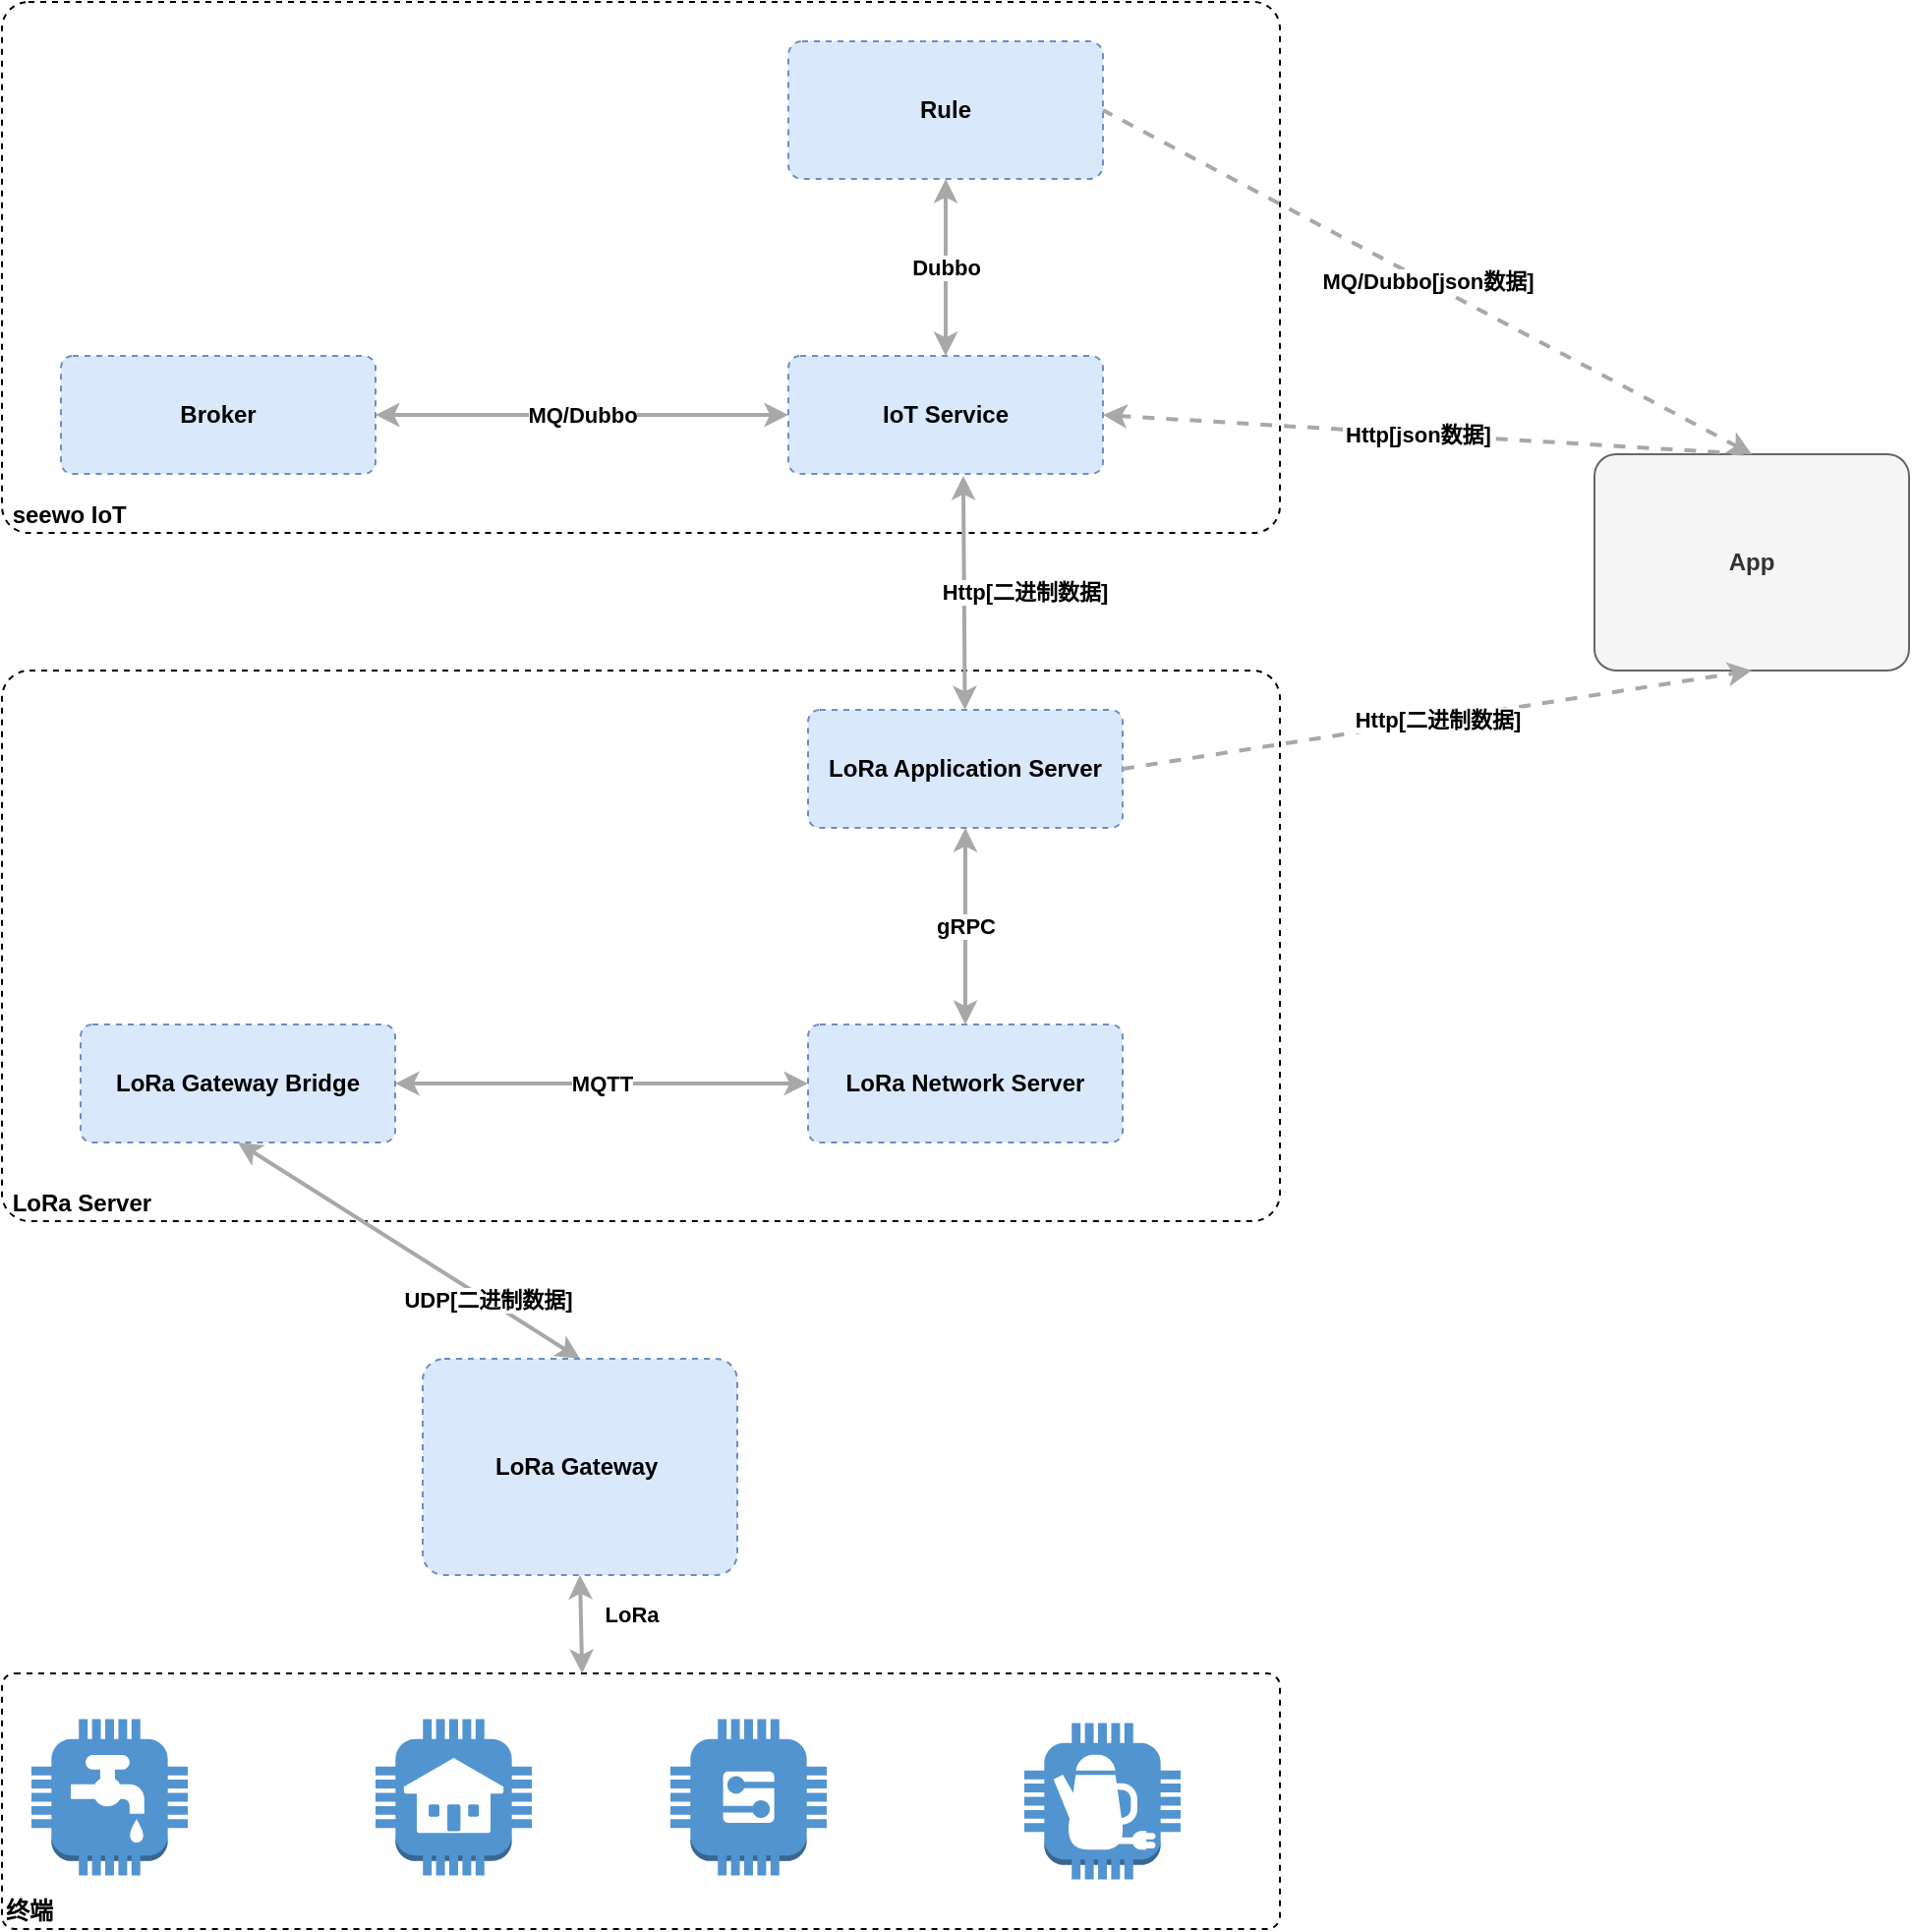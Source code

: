 <mxfile version="14.4.3" type="github">
  <diagram id="prtHgNgQTEPvFCAcTncT" name="Page-1">
    <mxGraphModel dx="845" dy="533" grid="1" gridSize="10" guides="1" tooltips="1" connect="1" arrows="1" fold="1" page="1" pageScale="1" pageWidth="827" pageHeight="1169" math="0" shadow="0">
      <root>
        <mxCell id="0" />
        <mxCell id="1" parent="0" />
        <mxCell id="nQnoEyGICxjIxf7FkVJl-16" value="&lt;div style=&quot;text-align: left&quot;&gt;&lt;b style=&quot;text-align: center&quot;&gt;&amp;nbsp;LoRa Server&lt;/b&gt;&lt;br&gt;&lt;/div&gt;" style="rounded=1;whiteSpace=wrap;html=1;labelBackgroundColor=none;fillColor=#ffffff;fontColor=#000000;align=left;arcSize=5;strokeColor=#000000;verticalAlign=bottom;points=[[0.25,0,0],[0.5,0,0],[0.75,0,0],[1,0.25,0],[1,0.5,0],[1,0.75,0],[0.75,1,0],[0.5,1,0],[0.25,1,0],[0,0.75,0],[0,0.5,0],[0,0.25,0]];dashed=1;" parent="1" vertex="1">
          <mxGeometry x="40" y="680" width="650" height="280" as="geometry" />
        </mxCell>
        <mxCell id="nQnoEyGICxjIxf7FkVJl-22" value="&lt;b&gt;LoRa Application Server&lt;br&gt;&lt;/b&gt;" style="rounded=1;whiteSpace=wrap;html=1;labelBackgroundColor=none;fillColor=#dae8fc;fontColor=#000000;align=center;arcSize=10;strokeColor=#6c8ebf;points=[[0.25,0,0],[0.5,0,0],[0.75,0,0],[1,0.25,0],[1,0.5,0],[1,0.75,0],[0.75,1,0],[0.5,1,0],[0.25,1,0],[0,0.75,0],[0,0.5,0],[0,0.25,0]];dashed=1;" parent="1" vertex="1">
          <mxGeometry x="450" y="700" width="160" height="60" as="geometry" />
        </mxCell>
        <mxCell id="nQnoEyGICxjIxf7FkVJl-23" value="&lt;b&gt;LoRa Network Server&lt;/b&gt;" style="rounded=1;whiteSpace=wrap;html=1;labelBackgroundColor=none;fillColor=#dae8fc;fontColor=#000000;align=center;arcSize=10;strokeColor=#6c8ebf;points=[[0.25,0,0],[0.5,0,0],[0.75,0,0],[1,0.25,0],[1,0.5,0],[1,0.75,0],[0.75,1,0],[0.5,1,0],[0.25,1,0],[0,0.75,0],[0,0.5,0],[0,0.25,0]];dashed=1;" parent="1" vertex="1">
          <mxGeometry x="450" y="860" width="160" height="60" as="geometry" />
        </mxCell>
        <mxCell id="nQnoEyGICxjIxf7FkVJl-25" value="&lt;b&gt;App&lt;/b&gt;" style="rounded=1;whiteSpace=wrap;html=1;labelBackgroundColor=none;fillColor=#f5f5f5;fontColor=#333333;align=center;arcSize=10;strokeColor=#666666;points=[[0.25,0,0],[0.5,0,0],[0.75,0,0],[1,0.25,0],[1,0.5,0],[1,0.75,0],[0.75,1,0],[0.5,1,0],[0.25,1,0],[0,0.75,0],[0,0.5,0],[0,0.25,0]];" parent="1" vertex="1">
          <mxGeometry x="850" y="570" width="160" height="110.0" as="geometry" />
        </mxCell>
        <mxCell id="nQnoEyGICxjIxf7FkVJl-30" value="&lt;div style=&quot;text-align: left&quot;&gt;&lt;div style=&quot;text-align: center&quot;&gt;&lt;b&gt;gRPC&lt;/b&gt;&lt;/div&gt;&lt;/div&gt;" style="edgeStyle=none;rounded=0;html=1;jettySize=auto;orthogonalLoop=1;strokeColor=#A8A8A8;strokeWidth=2;fontColor=#000000;jumpStyle=none;exitX=0.5;exitY=1;exitDx=0;exitDy=0;exitPerimeter=0;startArrow=classic;startFill=1;" parent="1" source="nQnoEyGICxjIxf7FkVJl-22" target="nQnoEyGICxjIxf7FkVJl-23" edge="1">
          <mxGeometry width="200" relative="1" as="geometry">
            <mxPoint x="385.53" y="750" as="sourcePoint" />
            <mxPoint x="500" y="870" as="targetPoint" />
          </mxGeometry>
        </mxCell>
        <mxCell id="nQnoEyGICxjIxf7FkVJl-31" value="&lt;div style=&quot;text-align: left&quot;&gt;&lt;div style=&quot;text-align: center&quot;&gt;&lt;b&gt;MQTT&lt;/b&gt;&lt;/div&gt;&lt;/div&gt;" style="edgeStyle=none;rounded=0;html=1;jettySize=auto;orthogonalLoop=1;strokeColor=#A8A8A8;strokeWidth=2;fontColor=#000000;jumpStyle=none;exitX=0;exitY=0.5;exitDx=0;exitDy=0;exitPerimeter=0;startArrow=classic;startFill=1;entryX=1;entryY=0.5;entryDx=0;entryDy=0;entryPerimeter=0;" parent="1" source="nQnoEyGICxjIxf7FkVJl-23" target="dtYK3EFexsv6tl9zOkRL-7" edge="1">
          <mxGeometry width="200" relative="1" as="geometry">
            <mxPoint x="410" y="850" as="sourcePoint" />
            <mxPoint x="240" y="915" as="targetPoint" />
          </mxGeometry>
        </mxCell>
        <mxCell id="nQnoEyGICxjIxf7FkVJl-32" value="&lt;div style=&quot;text-align: left&quot;&gt;&lt;div style=&quot;text-align: center&quot;&gt;&lt;b&gt;Http[二进制数据]&lt;/b&gt;&lt;/div&gt;&lt;/div&gt;" style="edgeStyle=none;rounded=0;html=1;entryX=0.5;entryY=1;jettySize=auto;orthogonalLoop=1;strokeColor=#A8A8A8;strokeWidth=2;fontColor=#000000;jumpStyle=none;dashed=1;entryDx=0;entryDy=0;entryPerimeter=0;exitX=1;exitY=0.5;exitDx=0;exitDy=0;exitPerimeter=0;" parent="1" source="nQnoEyGICxjIxf7FkVJl-22" target="nQnoEyGICxjIxf7FkVJl-25" edge="1">
          <mxGeometry width="200" relative="1" as="geometry">
            <mxPoint x="600" y="1040" as="sourcePoint" />
            <mxPoint x="800" y="1030" as="targetPoint" />
          </mxGeometry>
        </mxCell>
        <mxCell id="dtYK3EFexsv6tl9zOkRL-1" value="&lt;div style=&quot;text-align: left&quot;&gt;&lt;b style=&quot;text-align: center&quot;&gt;终端&lt;/b&gt;&lt;br&gt;&lt;/div&gt;" style="rounded=1;whiteSpace=wrap;html=1;labelBackgroundColor=none;fillColor=#ffffff;fontColor=#000000;align=left;arcSize=5;strokeColor=#000000;verticalAlign=bottom;points=[[0.25,0,0],[0.5,0,0],[0.75,0,0],[1,0.25,0],[1,0.5,0],[1,0.75,0],[0.75,1,0],[0.5,1,0],[0.25,1,0],[0,0.75,0],[0,0.5,0],[0,0.25,0]];dashed=1;" vertex="1" parent="1">
          <mxGeometry x="40" y="1190" width="650" height="130" as="geometry" />
        </mxCell>
        <mxCell id="dtYK3EFexsv6tl9zOkRL-2" value="" style="outlineConnect=0;dashed=0;verticalLabelPosition=bottom;verticalAlign=top;align=center;html=1;shape=mxgraph.aws3.utility;fillColor=#5294CF;gradientColor=none;" vertex="1" parent="1">
          <mxGeometry x="55" y="1213.25" width="79.5" height="79.5" as="geometry" />
        </mxCell>
        <mxCell id="dtYK3EFexsv6tl9zOkRL-3" value="" style="outlineConnect=0;dashed=0;verticalLabelPosition=bottom;verticalAlign=top;align=center;html=1;shape=mxgraph.aws3.house;fillColor=#5294CF;gradientColor=none;" vertex="1" parent="1">
          <mxGeometry x="230" y="1213.25" width="79.5" height="79.5" as="geometry" />
        </mxCell>
        <mxCell id="dtYK3EFexsv6tl9zOkRL-4" value="" style="outlineConnect=0;dashed=0;verticalLabelPosition=bottom;verticalAlign=top;align=center;html=1;shape=mxgraph.aws3.generic;fillColor=#5294CF;gradientColor=none;" vertex="1" parent="1">
          <mxGeometry x="380" y="1213.25" width="79.5" height="79.5" as="geometry" />
        </mxCell>
        <mxCell id="dtYK3EFexsv6tl9zOkRL-6" value="" style="outlineConnect=0;dashed=0;verticalLabelPosition=bottom;verticalAlign=top;align=center;html=1;shape=mxgraph.aws3.coffee_pot;fillColor=#5294CF;gradientColor=none;" vertex="1" parent="1">
          <mxGeometry x="560" y="1215.25" width="79.5" height="79.5" as="geometry" />
        </mxCell>
        <mxCell id="dtYK3EFexsv6tl9zOkRL-7" value="&lt;b&gt;LoRa Gateway Bridge&lt;/b&gt;" style="rounded=1;whiteSpace=wrap;html=1;labelBackgroundColor=none;fillColor=#dae8fc;fontColor=#000000;align=center;arcSize=10;strokeColor=#6c8ebf;points=[[0.25,0,0],[0.5,0,0],[0.75,0,0],[1,0.25,0],[1,0.5,0],[1,0.75,0],[0.75,1,0],[0.5,1,0],[0.25,1,0],[0,0.75,0],[0,0.5,0],[0,0.25,0]];dashed=1;" vertex="1" parent="1">
          <mxGeometry x="80" y="860" width="160" height="60" as="geometry" />
        </mxCell>
        <mxCell id="dtYK3EFexsv6tl9zOkRL-8" value="&lt;div style=&quot;text-align: left&quot;&gt;&lt;b style=&quot;text-align: center&quot;&gt;&amp;nbsp;seewo IoT&lt;/b&gt;&lt;br&gt;&lt;/div&gt;" style="rounded=1;whiteSpace=wrap;html=1;labelBackgroundColor=none;fillColor=#ffffff;fontColor=#000000;align=left;arcSize=5;strokeColor=#000000;verticalAlign=bottom;points=[[0.25,0,0],[0.5,0,0],[0.75,0,0],[1,0.25,0],[1,0.5,0],[1,0.75,0],[0.75,1,0],[0.5,1,0],[0.25,1,0],[0,0.75,0],[0,0.5,0],[0,0.25,0]];dashed=1;" vertex="1" parent="1">
          <mxGeometry x="40" y="340" width="650" height="270" as="geometry" />
        </mxCell>
        <mxCell id="dtYK3EFexsv6tl9zOkRL-15" value="&lt;b&gt;Rule&lt;br&gt;&lt;/b&gt;" style="rounded=1;whiteSpace=wrap;html=1;labelBackgroundColor=none;fillColor=#dae8fc;fontColor=#000000;align=center;arcSize=10;strokeColor=#6c8ebf;points=[[0.25,0,0],[0.5,0,0],[0.75,0,0],[1,0.25,0],[1,0.5,0],[1,0.75,0],[0.75,1,0],[0.5,1,0],[0.25,1,0],[0,0.75,0],[0,0.5,0],[0,0.25,0]];dashed=1;" vertex="1" parent="1">
          <mxGeometry x="440" y="360" width="160" height="70" as="geometry" />
        </mxCell>
        <mxCell id="dtYK3EFexsv6tl9zOkRL-16" value="&lt;b&gt;IoT Service&lt;/b&gt;" style="rounded=1;whiteSpace=wrap;html=1;labelBackgroundColor=none;fillColor=#dae8fc;fontColor=#000000;align=center;arcSize=10;strokeColor=#6c8ebf;points=[[0.25,0,0],[0.5,0,0],[0.75,0,0],[1,0.25,0],[1,0.5,0],[1,0.75,0],[0.75,1,0],[0.5,1,0],[0.25,1,0],[0,0.75,0],[0,0.5,0],[0,0.25,0]];dashed=1;" vertex="1" parent="1">
          <mxGeometry x="440" y="520" width="160" height="60" as="geometry" />
        </mxCell>
        <mxCell id="dtYK3EFexsv6tl9zOkRL-17" value="&lt;div style=&quot;text-align: left&quot;&gt;&lt;div style=&quot;text-align: center&quot;&gt;&lt;b&gt;Dubbo&lt;/b&gt;&lt;/div&gt;&lt;/div&gt;" style="edgeStyle=none;rounded=0;html=1;jettySize=auto;orthogonalLoop=1;strokeColor=#A8A8A8;strokeWidth=2;fontColor=#000000;jumpStyle=none;exitX=0.5;exitY=1;exitDx=0;exitDy=0;exitPerimeter=0;startArrow=classic;startFill=1;" edge="1" parent="1" source="dtYK3EFexsv6tl9zOkRL-15" target="dtYK3EFexsv6tl9zOkRL-16">
          <mxGeometry width="200" relative="1" as="geometry">
            <mxPoint x="375.53" y="410" as="sourcePoint" />
            <mxPoint x="490" y="530" as="targetPoint" />
          </mxGeometry>
        </mxCell>
        <mxCell id="dtYK3EFexsv6tl9zOkRL-18" value="&lt;div style=&quot;text-align: left&quot;&gt;&lt;div style=&quot;text-align: center&quot;&gt;&lt;b&gt;MQ/Dubbo&lt;/b&gt;&lt;/div&gt;&lt;/div&gt;" style="edgeStyle=none;rounded=0;html=1;jettySize=auto;orthogonalLoop=1;strokeColor=#A8A8A8;strokeWidth=2;fontColor=#000000;jumpStyle=none;exitX=0;exitY=0.5;exitDx=0;exitDy=0;exitPerimeter=0;startArrow=classic;startFill=1;entryX=1;entryY=0.5;entryDx=0;entryDy=0;entryPerimeter=0;" edge="1" parent="1" source="dtYK3EFexsv6tl9zOkRL-16" target="dtYK3EFexsv6tl9zOkRL-19">
          <mxGeometry width="200" relative="1" as="geometry">
            <mxPoint x="400" y="510" as="sourcePoint" />
            <mxPoint x="230" y="575" as="targetPoint" />
          </mxGeometry>
        </mxCell>
        <mxCell id="dtYK3EFexsv6tl9zOkRL-19" value="&lt;b&gt;Broker&lt;/b&gt;" style="rounded=1;whiteSpace=wrap;html=1;labelBackgroundColor=none;fillColor=#dae8fc;fontColor=#000000;align=center;arcSize=10;strokeColor=#6c8ebf;points=[[0.25,0,0],[0.5,0,0],[0.75,0,0],[1,0.25,0],[1,0.5,0],[1,0.75,0],[0.75,1,0],[0.5,1,0],[0.25,1,0],[0,0.75,0],[0,0.5,0],[0,0.25,0]];dashed=1;" vertex="1" parent="1">
          <mxGeometry x="70" y="520" width="160" height="60" as="geometry" />
        </mxCell>
        <mxCell id="nQnoEyGICxjIxf7FkVJl-28" value="&lt;div style=&quot;text-align: left&quot;&gt;&lt;div style=&quot;text-align: center&quot;&gt;&lt;b&gt;MQ/Dubbo[json数据]&lt;/b&gt;&lt;/div&gt;&lt;/div&gt;" style="edgeStyle=none;rounded=0;html=1;jettySize=auto;orthogonalLoop=1;strokeColor=#A8A8A8;strokeWidth=2;fontColor=#000000;jumpStyle=none;dashed=1;exitX=0.5;exitY=0;exitDx=0;exitDy=0;exitPerimeter=0;entryX=1;entryY=0.5;entryDx=0;entryDy=0;entryPerimeter=0;startArrow=classic;startFill=1;endArrow=none;endFill=0;" parent="1" source="nQnoEyGICxjIxf7FkVJl-25" target="dtYK3EFexsv6tl9zOkRL-15" edge="1">
          <mxGeometry width="200" relative="1" as="geometry">
            <mxPoint x="580" y="630" as="sourcePoint" />
            <mxPoint x="489" y="576.68" as="targetPoint" />
          </mxGeometry>
        </mxCell>
        <mxCell id="dtYK3EFexsv6tl9zOkRL-20" value="&lt;div style=&quot;text-align: left&quot;&gt;&lt;div style=&quot;text-align: center&quot;&gt;&lt;b&gt;UDP[二进制数据]&lt;/b&gt;&lt;/div&gt;&lt;/div&gt;" style="edgeStyle=none;rounded=0;html=1;jettySize=auto;orthogonalLoop=1;strokeColor=#A8A8A8;strokeWidth=2;fontColor=#000000;jumpStyle=none;startArrow=classic;startFill=1;exitX=0.5;exitY=1;exitDx=0;exitDy=0;exitPerimeter=0;entryX=0.5;entryY=0;entryDx=0;entryDy=0;entryPerimeter=0;" edge="1" parent="1" source="dtYK3EFexsv6tl9zOkRL-7" target="dtYK3EFexsv6tl9zOkRL-22">
          <mxGeometry x="0.463" width="200" relative="1" as="geometry">
            <mxPoint x="350" y="1040" as="sourcePoint" />
            <mxPoint x="370" y="1060" as="targetPoint" />
            <mxPoint as="offset" />
          </mxGeometry>
        </mxCell>
        <mxCell id="dtYK3EFexsv6tl9zOkRL-22" value="&lt;b&gt;LoRa Gateway&amp;nbsp;&lt;/b&gt;" style="rounded=1;whiteSpace=wrap;html=1;labelBackgroundColor=none;fillColor=#dae8fc;fontColor=#000000;align=center;arcSize=10;strokeColor=#6c8ebf;points=[[0.25,0,0],[0.5,0,0],[0.75,0,0],[1,0.25,0],[1,0.5,0],[1,0.75,0],[0.75,1,0],[0.5,1,0],[0.25,1,0],[0,0.75,0],[0,0.5,0],[0,0.25,0]];dashed=1;" vertex="1" parent="1">
          <mxGeometry x="254" y="1030" width="160" height="110.0" as="geometry" />
        </mxCell>
        <mxCell id="dtYK3EFexsv6tl9zOkRL-24" value="&lt;div style=&quot;text-align: left&quot;&gt;&lt;div style=&quot;text-align: center&quot;&gt;&lt;b&gt;LoRa&lt;/b&gt;&lt;/div&gt;&lt;/div&gt;" style="edgeStyle=none;rounded=0;html=1;jettySize=auto;orthogonalLoop=1;strokeColor=#A8A8A8;strokeWidth=2;fontColor=#000000;jumpStyle=none;startArrow=classic;startFill=1;exitX=0.5;exitY=1;exitDx=0;exitDy=0;exitPerimeter=0;entryX=0.454;entryY=0;entryDx=0;entryDy=0;entryPerimeter=0;" edge="1" parent="1" source="dtYK3EFexsv6tl9zOkRL-22" target="dtYK3EFexsv6tl9zOkRL-1">
          <mxGeometry x="-0.177" y="26" width="200" relative="1" as="geometry">
            <mxPoint x="170" y="930" as="sourcePoint" />
            <mxPoint x="344" y="1040" as="targetPoint" />
            <mxPoint as="offset" />
          </mxGeometry>
        </mxCell>
        <mxCell id="dtYK3EFexsv6tl9zOkRL-26" value="&lt;div style=&quot;text-align: left&quot;&gt;&lt;div style=&quot;text-align: center&quot;&gt;&lt;b&gt;Http[二进制数据]&lt;/b&gt;&lt;/div&gt;&lt;/div&gt;" style="edgeStyle=none;rounded=0;html=1;jettySize=auto;orthogonalLoop=1;strokeColor=#A8A8A8;strokeWidth=2;fontColor=#000000;jumpStyle=none;startArrow=classic;startFill=1;exitX=0.556;exitY=1.017;exitDx=0;exitDy=0;exitPerimeter=0;endArrow=classic;endFill=1;" edge="1" parent="1" source="dtYK3EFexsv6tl9zOkRL-16" target="nQnoEyGICxjIxf7FkVJl-22">
          <mxGeometry x="-0.005" y="31" width="200" relative="1" as="geometry">
            <mxPoint x="180" y="940" as="sourcePoint" />
            <mxPoint x="354" y="1050" as="targetPoint" />
            <mxPoint as="offset" />
          </mxGeometry>
        </mxCell>
        <mxCell id="dtYK3EFexsv6tl9zOkRL-28" value="&lt;div style=&quot;text-align: left&quot;&gt;&lt;div style=&quot;text-align: center&quot;&gt;&lt;b&gt;Http[json数据]&lt;/b&gt;&lt;/div&gt;&lt;/div&gt;" style="edgeStyle=none;rounded=0;html=1;jettySize=auto;orthogonalLoop=1;strokeColor=#A8A8A8;strokeWidth=2;fontColor=#000000;jumpStyle=none;startArrow=classic;startFill=1;exitX=1;exitY=0.5;exitDx=0;exitDy=0;exitPerimeter=0;endArrow=none;endFill=0;entryX=0.5;entryY=0;entryDx=0;entryDy=0;entryPerimeter=0;dashed=1;" edge="1" parent="1" source="dtYK3EFexsv6tl9zOkRL-16" target="nQnoEyGICxjIxf7FkVJl-25">
          <mxGeometry x="-0.03" width="200" relative="1" as="geometry">
            <mxPoint x="538.96" y="591.02" as="sourcePoint" />
            <mxPoint x="920" y="570" as="targetPoint" />
            <mxPoint as="offset" />
          </mxGeometry>
        </mxCell>
      </root>
    </mxGraphModel>
  </diagram>
</mxfile>
